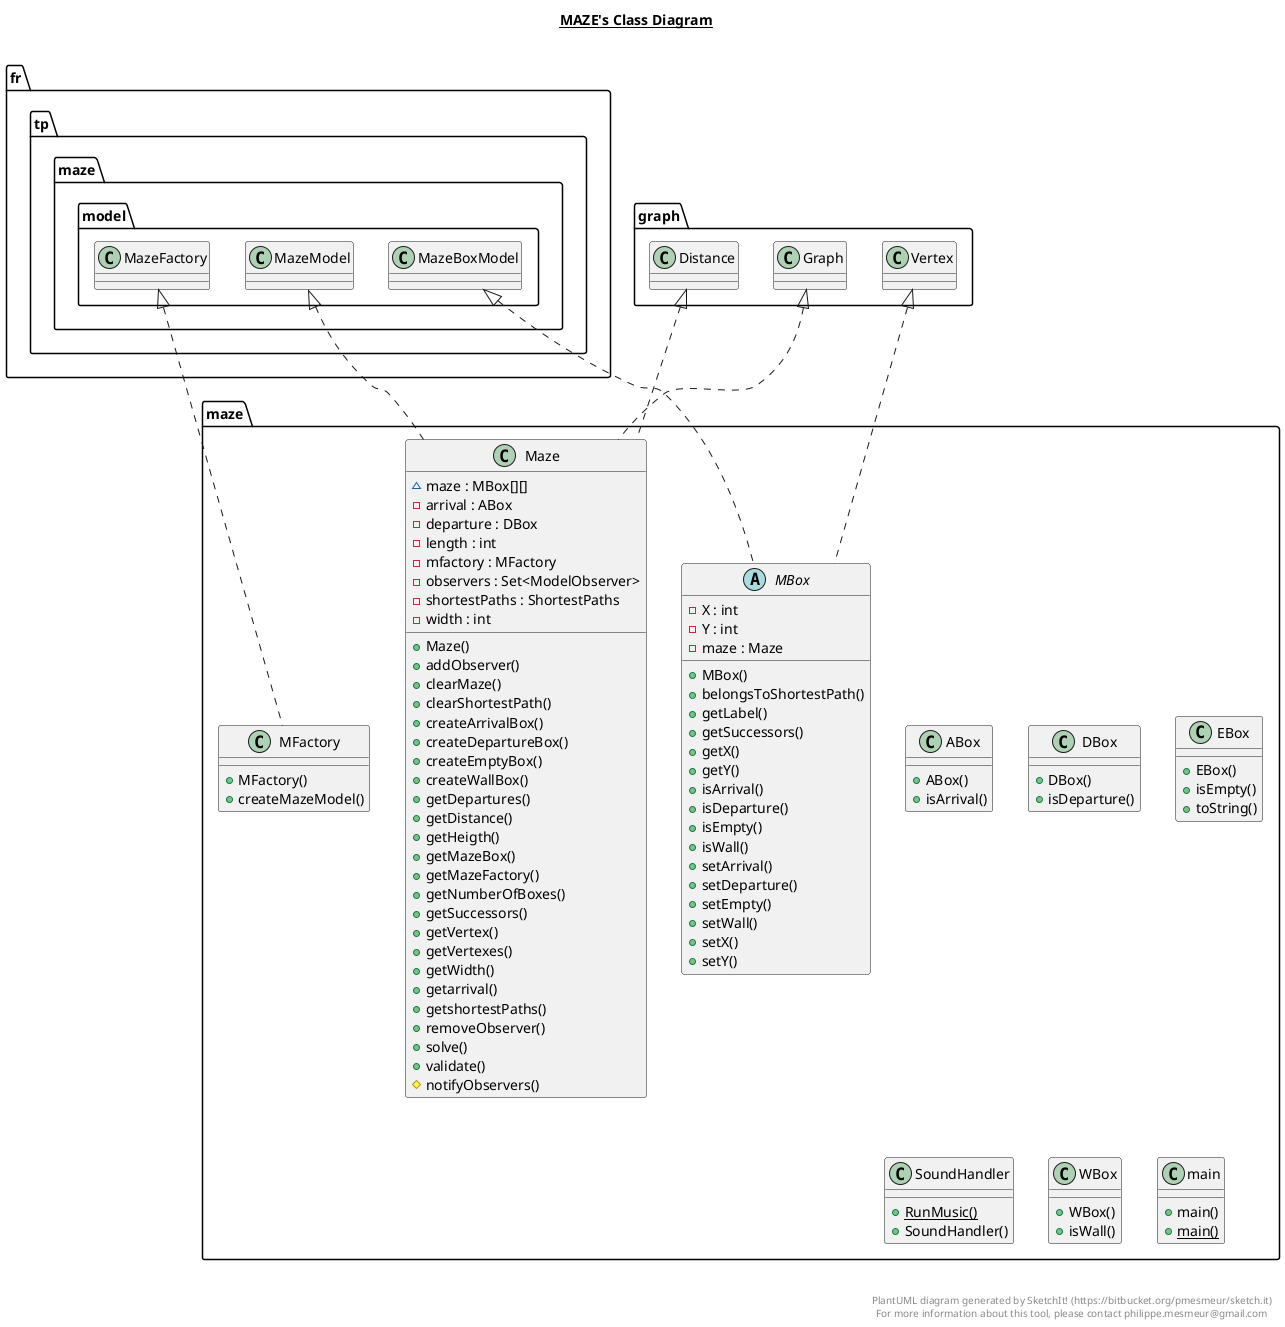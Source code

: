 @startuml

title __MAZE's Class Diagram__\n

  namespace maze {
    class maze.ABox {
        + ABox()
        + isArrival()
    }
  }
  

  namespace maze {
    class maze.DBox {
        + DBox()
        + isDeparture()
    }
  }
  

  namespace maze {
    class maze.EBox {
        + EBox()
        + isEmpty()
        + toString()
    }
  }
  

  namespace maze {
    abstract class maze.MBox {
        - X : int
        - Y : int
        - maze : Maze
        + MBox()
        + belongsToShortestPath()
        + getLabel()
        + getSuccessors()
        + getX()
        + getY()
        + isArrival()
        + isDeparture()
        + isEmpty()
        + isWall()
        + setArrival()
        + setDeparture()
        + setEmpty()
        + setWall()
        + setX()
        + setY()
    }
  }
  

  namespace maze {
    class maze.MFactory {
        + MFactory()
        + createMazeModel()
    }
  }
  

  namespace maze {
    class maze.Maze {
        ~ maze : MBox[][]
        - arrival : ABox
        - departure : DBox
        - length : int
        - mfactory : MFactory
        - observers : Set<ModelObserver>
        - shortestPaths : ShortestPaths
        - width : int
        + Maze()
        + addObserver()
        + clearMaze()
        + clearShortestPath()
        + createArrivalBox()
        + createDepartureBox()
        + createEmptyBox()
        + createWallBox()
        + getDepartures()
        + getDistance()
        + getHeigth()
        + getMazeBox()
        + getMazeFactory()
        + getNumberOfBoxes()
        + getSuccessors()
        + getVertex()
        + getVertexes()
        + getWidth()
        + getarrival()
        + getshortestPaths()
        + removeObserver()
        + solve()
        + validate()
        # notifyObservers()
    }
  }
  

  namespace maze {
    class maze.SoundHandler {
        {static} + RunMusic()
        + SoundHandler()
    }
  }
  

  namespace maze {
    class maze.WBox {
        + WBox()
        + isWall()
    }
  }
  

  namespace maze {
    class maze.main {
        + main()
        {static} + main()
    }
  }
  

  maze.MBox .up.|> fr.tp.maze.model.MazeBoxModel
  maze.MBox .up.|> graph.Vertex
  maze.MFactory .up.|> fr.tp.maze.model.MazeFactory
  maze.Maze .up.|> fr.tp.maze.model.MazeModel
  maze.Maze .up.|> graph.Distance
  maze.Maze .up.|> graph.Graph


right footer


PlantUML diagram generated by SketchIt! (https://bitbucket.org/pmesmeur/sketch.it)
For more information about this tool, please contact philippe.mesmeur@gmail.com
endfooter

@enduml
